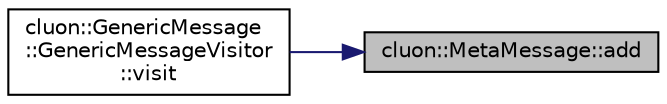 digraph "cluon::MetaMessage::add"
{
 // LATEX_PDF_SIZE
  edge [fontname="Helvetica",fontsize="10",labelfontname="Helvetica",labelfontsize="10"];
  node [fontname="Helvetica",fontsize="10",shape=record];
  rankdir="RL";
  Node1 [label="cluon::MetaMessage::add",height=0.2,width=0.4,color="black", fillcolor="grey75", style="filled", fontcolor="black",tooltip=" "];
  Node1 -> Node2 [dir="back",color="midnightblue",fontsize="10",style="solid"];
  Node2 [label="cluon::GenericMessage\l::GenericMessageVisitor\l::visit",height=0.2,width=0.4,color="black", fillcolor="white", style="filled",URL="$classcluon_1_1GenericMessage_1_1GenericMessageVisitor.html#a789540328901fe0a40e055d4136cdfff",tooltip=" "];
}
